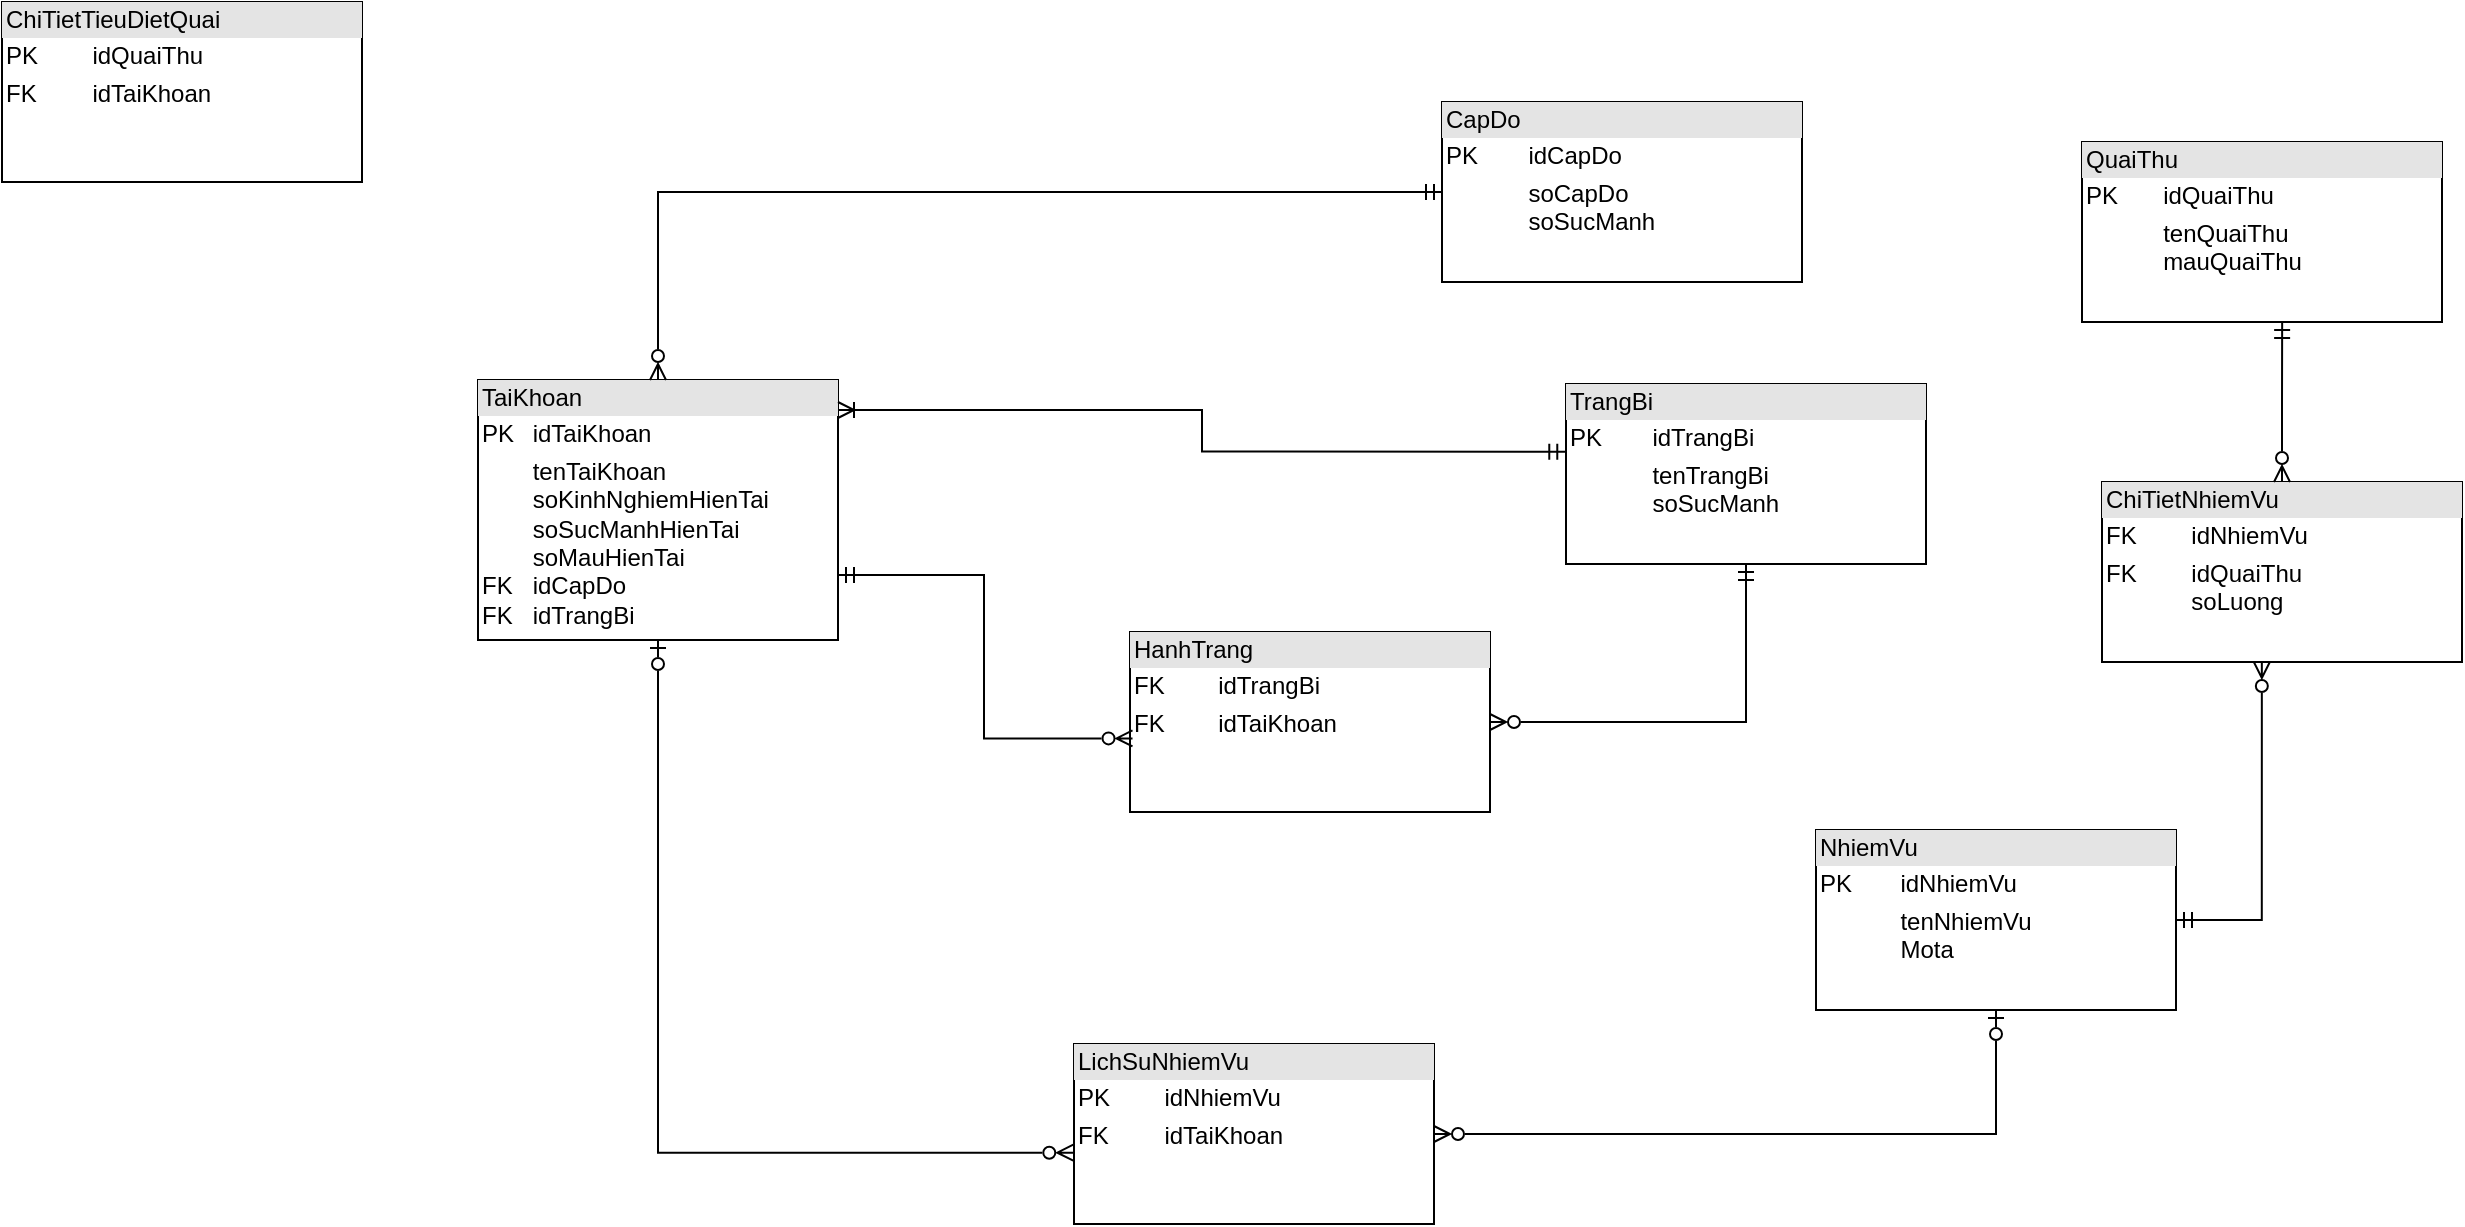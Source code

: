 <mxfile version="28.1.1">
  <diagram name="Trang-1" id="OBkIDekWHhJNyOajGbmc">
    <mxGraphModel dx="2043" dy="671" grid="0" gridSize="10" guides="1" tooltips="1" connect="1" arrows="1" fold="1" page="1" pageScale="1" pageWidth="827" pageHeight="1169" math="0" shadow="0">
      <root>
        <mxCell id="0" />
        <mxCell id="1" parent="0" />
        <mxCell id="Rdxl3QJuO2QRcq4dB8qI-5" value="&lt;div style=&quot;box-sizing: border-box; width: 100%; background: rgb(228, 228, 228); padding: 2px;&quot;&gt;TaiKhoan&lt;/div&gt;&lt;table style=&quot;width:100%;font-size:1em;&quot; cellpadding=&quot;2&quot; cellspacing=&quot;0&quot;&gt;&lt;tbody&gt;&lt;tr&gt;&lt;td&gt;PK&lt;/td&gt;&lt;td&gt;idTaiKhoan&lt;/td&gt;&lt;/tr&gt;&lt;tr&gt;&lt;td&gt;&lt;br&gt;&lt;br&gt;&lt;br&gt;&lt;br&gt;FK&lt;br&gt;FK&lt;/td&gt;&lt;td&gt;tenTaiKhoan&lt;br&gt;soKinhNghiemHienTai&lt;br&gt;soSucManhHienTai&lt;br&gt;soMauHienTai&lt;br&gt;idCapDo&lt;br&gt;idTrangBi&lt;/td&gt;&lt;/tr&gt;&lt;/tbody&gt;&lt;/table&gt;" style="verticalAlign=top;align=left;overflow=fill;html=1;whiteSpace=wrap;" parent="1" vertex="1">
          <mxGeometry x="-22" y="419" width="180" height="130" as="geometry" />
        </mxCell>
        <mxCell id="Rdxl3QJuO2QRcq4dB8qI-6" value="&lt;div style=&quot;box-sizing: border-box; width: 100%; background: rgb(228, 228, 228); padding: 2px;&quot;&gt;QuaiThu&lt;/div&gt;&lt;table style=&quot;width:100%;font-size:1em;&quot; cellpadding=&quot;2&quot; cellspacing=&quot;0&quot;&gt;&lt;tbody&gt;&lt;tr&gt;&lt;td&gt;PK&lt;/td&gt;&lt;td&gt;idQuaiThu&lt;/td&gt;&lt;/tr&gt;&lt;tr&gt;&lt;td&gt;&lt;br&gt;&lt;/td&gt;&lt;td&gt;tenQuaiThu&lt;br&gt;mauQuaiThu&lt;br&gt;&lt;br&gt;&lt;/td&gt;&lt;/tr&gt;&lt;/tbody&gt;&lt;/table&gt;" style="verticalAlign=top;align=left;overflow=fill;html=1;whiteSpace=wrap;" parent="1" vertex="1">
          <mxGeometry x="780" y="300" width="180" height="90" as="geometry" />
        </mxCell>
        <mxCell id="Rdxl3QJuO2QRcq4dB8qI-13" style="edgeStyle=orthogonalEdgeStyle;rounded=0;orthogonalLoop=1;jettySize=auto;html=1;entryX=0.5;entryY=0;entryDx=0;entryDy=0;endArrow=ERzeroToMany;endFill=0;startArrow=ERmandOne;startFill=0;" parent="1" source="Rdxl3QJuO2QRcq4dB8qI-7" target="Rdxl3QJuO2QRcq4dB8qI-5" edge="1">
          <mxGeometry relative="1" as="geometry" />
        </mxCell>
        <mxCell id="Rdxl3QJuO2QRcq4dB8qI-7" value="&lt;div style=&quot;box-sizing: border-box; width: 100%; background: rgb(228, 228, 228); padding: 2px;&quot;&gt;CapDo&lt;/div&gt;&lt;table style=&quot;width:100%;font-size:1em;&quot; cellpadding=&quot;2&quot; cellspacing=&quot;0&quot;&gt;&lt;tbody&gt;&lt;tr&gt;&lt;td&gt;PK&lt;/td&gt;&lt;td&gt;idCapDo&lt;/td&gt;&lt;/tr&gt;&lt;tr&gt;&lt;td&gt;&lt;br&gt;&lt;/td&gt;&lt;td&gt;soCapDo&lt;br&gt;soSucManh&lt;/td&gt;&lt;/tr&gt;&lt;/tbody&gt;&lt;/table&gt;" style="verticalAlign=top;align=left;overflow=fill;html=1;whiteSpace=wrap;" parent="1" vertex="1">
          <mxGeometry x="460" y="280" width="180" height="90" as="geometry" />
        </mxCell>
        <mxCell id="Rdxl3QJuO2QRcq4dB8qI-14" value="&lt;div style=&quot;box-sizing: border-box; width: 100%; background: rgb(228, 228, 228); padding: 2px;&quot;&gt;TrangBi&lt;/div&gt;&lt;table style=&quot;width:100%;font-size:1em;&quot; cellpadding=&quot;2&quot; cellspacing=&quot;0&quot;&gt;&lt;tbody&gt;&lt;tr&gt;&lt;td&gt;PK&lt;/td&gt;&lt;td&gt;idTrangBi&lt;/td&gt;&lt;/tr&gt;&lt;tr&gt;&lt;td&gt;&lt;br&gt;&lt;br&gt;&lt;/td&gt;&lt;td&gt;tenTrangBi&lt;br&gt;soSucManh&lt;br&gt;&lt;/td&gt;&lt;/tr&gt;&lt;/tbody&gt;&lt;/table&gt;" style="verticalAlign=top;align=left;overflow=fill;html=1;whiteSpace=wrap;" parent="1" vertex="1">
          <mxGeometry x="522" y="421" width="180" height="90" as="geometry" />
        </mxCell>
        <mxCell id="Rdxl3QJuO2QRcq4dB8qI-15" style="edgeStyle=orthogonalEdgeStyle;rounded=0;orthogonalLoop=1;jettySize=auto;html=1;entryX=-0.002;entryY=0.376;entryDx=0;entryDy=0;entryPerimeter=0;endArrow=ERmandOne;endFill=0;startArrow=ERoneToMany;startFill=0;" parent="1" source="Rdxl3QJuO2QRcq4dB8qI-5" target="Rdxl3QJuO2QRcq4dB8qI-14" edge="1">
          <mxGeometry relative="1" as="geometry">
            <Array as="points">
              <mxPoint x="340" y="434" />
              <mxPoint x="340" y="455" />
            </Array>
          </mxGeometry>
        </mxCell>
        <mxCell id="Rdxl3QJuO2QRcq4dB8qI-19" value="&lt;div style=&quot;box-sizing: border-box; width: 100%; background: rgb(228, 228, 228); padding: 2px;&quot;&gt;ChiTietTieuDietQuai&lt;/div&gt;&lt;table style=&quot;width:100%;font-size:1em;&quot; cellpadding=&quot;2&quot; cellspacing=&quot;0&quot;&gt;&lt;tbody&gt;&lt;tr&gt;&lt;td&gt;PK&lt;/td&gt;&lt;td&gt;idQuaiThu&lt;/td&gt;&lt;/tr&gt;&lt;tr&gt;&lt;td&gt;FK&lt;/td&gt;&lt;td&gt;idTaiKhoan&lt;br&gt;&lt;/td&gt;&lt;/tr&gt;&lt;/tbody&gt;&lt;/table&gt;" style="verticalAlign=top;align=left;overflow=fill;html=1;whiteSpace=wrap;" parent="1" vertex="1">
          <mxGeometry x="-260" y="230" width="180" height="90" as="geometry" />
        </mxCell>
        <mxCell id="Rdxl3QJuO2QRcq4dB8qI-22" value="&lt;div style=&quot;box-sizing: border-box; width: 100%; background: rgb(228, 228, 228); padding: 2px;&quot;&gt;NhiemVu&lt;/div&gt;&lt;table style=&quot;width:100%;font-size:1em;&quot; cellpadding=&quot;2&quot; cellspacing=&quot;0&quot;&gt;&lt;tbody&gt;&lt;tr&gt;&lt;td&gt;PK&lt;/td&gt;&lt;td&gt;idNhiemVu&lt;/td&gt;&lt;/tr&gt;&lt;tr&gt;&lt;td&gt;&lt;br&gt;&lt;br&gt;&lt;/td&gt;&lt;td&gt;tenNhiemVu&lt;br&gt;Mota&lt;br&gt;&lt;br&gt;&lt;/td&gt;&lt;/tr&gt;&lt;/tbody&gt;&lt;/table&gt;" style="verticalAlign=top;align=left;overflow=fill;html=1;whiteSpace=wrap;" parent="1" vertex="1">
          <mxGeometry x="647" y="644" width="180" height="90" as="geometry" />
        </mxCell>
        <mxCell id="Rdxl3QJuO2QRcq4dB8qI-26" style="edgeStyle=orthogonalEdgeStyle;rounded=0;orthogonalLoop=1;jettySize=auto;html=1;exitX=1;exitY=0.5;exitDx=0;exitDy=0;endArrow=ERzeroToOne;endFill=0;startArrow=ERzeroToMany;startFill=0;" parent="1" source="Rdxl3QJuO2QRcq4dB8qI-24" target="Rdxl3QJuO2QRcq4dB8qI-22" edge="1">
          <mxGeometry relative="1" as="geometry" />
        </mxCell>
        <mxCell id="Rdxl3QJuO2QRcq4dB8qI-24" value="&lt;div style=&quot;box-sizing: border-box; width: 100%; background: rgb(228, 228, 228); padding: 2px;&quot;&gt;LichSuNhiemVu&lt;/div&gt;&lt;table style=&quot;width:100%;font-size:1em;&quot; cellpadding=&quot;2&quot; cellspacing=&quot;0&quot;&gt;&lt;tbody&gt;&lt;tr&gt;&lt;td&gt;PK&lt;/td&gt;&lt;td&gt;idNhiemVu&lt;/td&gt;&lt;/tr&gt;&lt;tr&gt;&lt;td&gt;FK&lt;br&gt;&lt;br&gt;&lt;/td&gt;&lt;td&gt;idTaiKhoan&lt;br&gt;&lt;br&gt;&lt;/td&gt;&lt;/tr&gt;&lt;/tbody&gt;&lt;/table&gt;" style="verticalAlign=top;align=left;overflow=fill;html=1;whiteSpace=wrap;" parent="1" vertex="1">
          <mxGeometry x="276" y="751" width="180" height="90" as="geometry" />
        </mxCell>
        <mxCell id="Rdxl3QJuO2QRcq4dB8qI-25" style="edgeStyle=orthogonalEdgeStyle;rounded=0;orthogonalLoop=1;jettySize=auto;html=1;entryX=-0.002;entryY=0.604;entryDx=0;entryDy=0;entryPerimeter=0;endArrow=ERzeroToMany;endFill=0;startArrow=ERzeroToOne;startFill=0;exitX=0.5;exitY=1;exitDx=0;exitDy=0;" parent="1" source="Rdxl3QJuO2QRcq4dB8qI-5" target="Rdxl3QJuO2QRcq4dB8qI-24" edge="1">
          <mxGeometry relative="1" as="geometry" />
        </mxCell>
        <mxCell id="Rdxl3QJuO2QRcq4dB8qI-28" value="&lt;div style=&quot;box-sizing: border-box; width: 100%; background: rgb(228, 228, 228); padding: 2px;&quot;&gt;ChiTietNhiemVu&lt;/div&gt;&lt;table style=&quot;width:100%;font-size:1em;&quot; cellpadding=&quot;2&quot; cellspacing=&quot;0&quot;&gt;&lt;tbody&gt;&lt;tr&gt;&lt;td&gt;FK&lt;/td&gt;&lt;td&gt;idNhiemVu&lt;/td&gt;&lt;/tr&gt;&lt;tr&gt;&lt;td&gt;FK&lt;br&gt;&lt;br&gt;&lt;br&gt;&lt;/td&gt;&lt;td&gt;idQuaiThu&lt;br&gt;soLuong&lt;br&gt;&lt;br&gt;&lt;/td&gt;&lt;/tr&gt;&lt;/tbody&gt;&lt;/table&gt;" style="verticalAlign=top;align=left;overflow=fill;html=1;whiteSpace=wrap;" parent="1" vertex="1">
          <mxGeometry x="790" y="470" width="180" height="90" as="geometry" />
        </mxCell>
        <mxCell id="Rdxl3QJuO2QRcq4dB8qI-29" style="edgeStyle=orthogonalEdgeStyle;rounded=0;orthogonalLoop=1;jettySize=auto;html=1;exitX=1;exitY=0.5;exitDx=0;exitDy=0;entryX=0.444;entryY=1;entryDx=0;entryDy=0;entryPerimeter=0;endArrow=ERzeroToMany;endFill=0;startArrow=ERmandOne;startFill=0;" parent="1" source="Rdxl3QJuO2QRcq4dB8qI-22" target="Rdxl3QJuO2QRcq4dB8qI-28" edge="1">
          <mxGeometry relative="1" as="geometry" />
        </mxCell>
        <mxCell id="Rdxl3QJuO2QRcq4dB8qI-30" style="edgeStyle=orthogonalEdgeStyle;rounded=0;orthogonalLoop=1;jettySize=auto;html=1;exitX=0.5;exitY=0;exitDx=0;exitDy=0;entryX=0.556;entryY=1;entryDx=0;entryDy=0;entryPerimeter=0;endArrow=ERmandOne;endFill=0;startArrow=ERzeroToMany;startFill=0;" parent="1" source="Rdxl3QJuO2QRcq4dB8qI-28" target="Rdxl3QJuO2QRcq4dB8qI-6" edge="1">
          <mxGeometry relative="1" as="geometry" />
        </mxCell>
        <mxCell id="9F3FJhqjXFqJdG0wYNOD-5" style="edgeStyle=orthogonalEdgeStyle;rounded=0;orthogonalLoop=1;jettySize=auto;html=1;exitX=1;exitY=0.5;exitDx=0;exitDy=0;endArrow=ERmandOne;endFill=0;startArrow=ERzeroToMany;startFill=0;" edge="1" parent="1" source="9F3FJhqjXFqJdG0wYNOD-3" target="Rdxl3QJuO2QRcq4dB8qI-14">
          <mxGeometry relative="1" as="geometry" />
        </mxCell>
        <mxCell id="9F3FJhqjXFqJdG0wYNOD-3" value="&lt;div style=&quot;box-sizing: border-box; width: 100%; background: rgb(228, 228, 228); padding: 2px;&quot;&gt;HanhTrang&lt;/div&gt;&lt;table style=&quot;width:100%;font-size:1em;&quot; cellpadding=&quot;2&quot; cellspacing=&quot;0&quot;&gt;&lt;tbody&gt;&lt;tr&gt;&lt;td&gt;FK&lt;/td&gt;&lt;td&gt;idTrangBi&lt;/td&gt;&lt;/tr&gt;&lt;tr&gt;&lt;td&gt;FK&lt;br&gt;&lt;br&gt;&lt;/td&gt;&lt;td&gt;idTaiKhoan&lt;br&gt;&lt;br&gt;&lt;/td&gt;&lt;/tr&gt;&lt;/tbody&gt;&lt;/table&gt;" style="verticalAlign=top;align=left;overflow=fill;html=1;whiteSpace=wrap;" vertex="1" parent="1">
          <mxGeometry x="304" y="545" width="180" height="90" as="geometry" />
        </mxCell>
        <mxCell id="9F3FJhqjXFqJdG0wYNOD-4" style="edgeStyle=orthogonalEdgeStyle;rounded=0;orthogonalLoop=1;jettySize=auto;html=1;exitX=1;exitY=0.75;exitDx=0;exitDy=0;entryX=0.007;entryY=0.591;entryDx=0;entryDy=0;entryPerimeter=0;startArrow=ERmandOne;startFill=0;endArrow=ERzeroToMany;endFill=0;" edge="1" parent="1" source="Rdxl3QJuO2QRcq4dB8qI-5" target="9F3FJhqjXFqJdG0wYNOD-3">
          <mxGeometry relative="1" as="geometry" />
        </mxCell>
      </root>
    </mxGraphModel>
  </diagram>
</mxfile>
